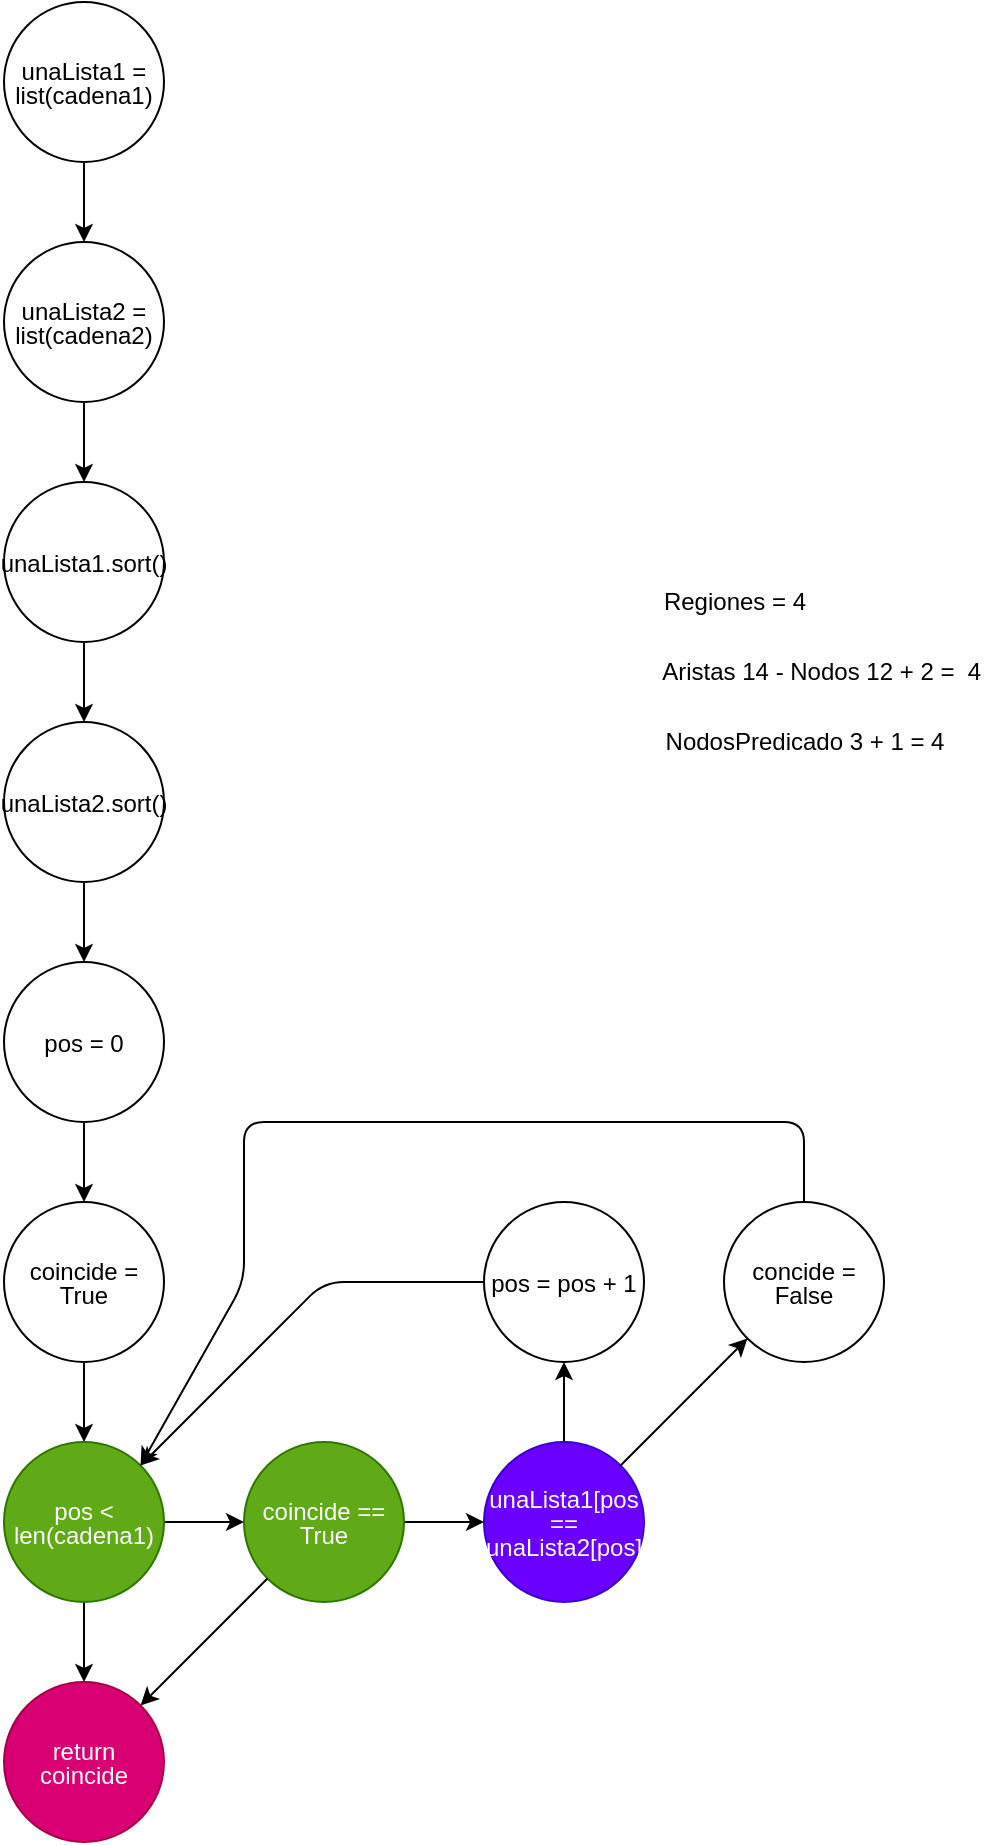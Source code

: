 <mxfile>
    <diagram id="TxKtHsXFtKPUUg_1Wgo5" name="Page-1">
        <mxGraphModel dx="873" dy="636" grid="1" gridSize="10" guides="1" tooltips="1" connect="1" arrows="1" fold="1" page="1" pageScale="1" pageWidth="850" pageHeight="1100" math="0" shadow="0">
            <root>
                <mxCell id="0"/>
                <mxCell id="1" parent="0"/>
                <mxCell id="4" value="" style="edgeStyle=none;html=1;" parent="1" source="2" target="3" edge="1">
                    <mxGeometry relative="1" as="geometry"/>
                </mxCell>
                <mxCell id="2" value="&lt;p style=&quot;line-height: 1&quot;&gt;unaLista1 = list(cadena1)&lt;/p&gt;" style="ellipse;whiteSpace=wrap;html=1;aspect=fixed;" parent="1" vertex="1">
                    <mxGeometry x="40" y="40" width="80" height="80" as="geometry"/>
                </mxCell>
                <mxCell id="26" value="" style="edgeStyle=none;html=1;" parent="1" source="3" target="25" edge="1">
                    <mxGeometry relative="1" as="geometry"/>
                </mxCell>
                <mxCell id="3" value="&lt;p style=&quot;line-height: 1&quot;&gt;unaLista2 = list(cadena2)&lt;/p&gt;" style="ellipse;whiteSpace=wrap;html=1;aspect=fixed;" parent="1" vertex="1">
                    <mxGeometry x="40" y="160" width="80" height="80" as="geometry"/>
                </mxCell>
                <mxCell id="8" value="" style="edgeStyle=none;html=1;" parent="1" source="5" target="6" edge="1">
                    <mxGeometry relative="1" as="geometry"/>
                </mxCell>
                <mxCell id="5" value="&lt;p style=&quot;line-height: 1&quot;&gt;pos = 0&lt;/p&gt;" style="ellipse;whiteSpace=wrap;html=1;aspect=fixed;" parent="1" vertex="1">
                    <mxGeometry x="40" y="520" width="80" height="80" as="geometry"/>
                </mxCell>
                <mxCell id="10" value="" style="edgeStyle=none;html=1;" parent="1" source="6" target="9" edge="1">
                    <mxGeometry relative="1" as="geometry"/>
                </mxCell>
                <mxCell id="6" value="&lt;p style=&quot;line-height: 1&quot;&gt;coincide = True&lt;/p&gt;" style="ellipse;whiteSpace=wrap;html=1;aspect=fixed;" parent="1" vertex="1">
                    <mxGeometry x="40" y="640" width="80" height="80" as="geometry"/>
                </mxCell>
                <mxCell id="12" value="" style="edgeStyle=none;html=1;" parent="1" source="9" target="11" edge="1">
                    <mxGeometry relative="1" as="geometry"/>
                </mxCell>
                <mxCell id="14" value="" style="edgeStyle=none;html=1;" parent="1" source="9" target="13" edge="1">
                    <mxGeometry relative="1" as="geometry"/>
                </mxCell>
                <mxCell id="9" value="&lt;p style=&quot;line-height: 1&quot;&gt;pos &amp;lt; len(cadena1)&lt;/p&gt;" style="ellipse;whiteSpace=wrap;html=1;aspect=fixed;fillColor=#60a917;fontColor=#ffffff;strokeColor=#2D7600;" parent="1" vertex="1">
                    <mxGeometry x="40" y="760" width="80" height="80" as="geometry"/>
                </mxCell>
                <mxCell id="11" value="&lt;p style=&quot;line-height: 1&quot;&gt;return coincide&lt;/p&gt;" style="ellipse;whiteSpace=wrap;html=1;aspect=fixed;fillColor=#d80073;fontColor=#ffffff;strokeColor=#A50040;" parent="1" vertex="1">
                    <mxGeometry x="40" y="880" width="80" height="80" as="geometry"/>
                </mxCell>
                <mxCell id="17" value="" style="edgeStyle=none;html=1;" parent="1" source="13" target="16" edge="1">
                    <mxGeometry relative="1" as="geometry"/>
                </mxCell>
                <mxCell id="13" value="&lt;p style=&quot;line-height: 1&quot;&gt;coincide == True&lt;/p&gt;" style="ellipse;whiteSpace=wrap;html=1;aspect=fixed;fillColor=#60a917;fontColor=#ffffff;strokeColor=#2D7600;" parent="1" vertex="1">
                    <mxGeometry x="160" y="760" width="80" height="80" as="geometry"/>
                </mxCell>
                <mxCell id="15" value="" style="edgeStyle=none;html=1;" parent="1" source="13" target="11" edge="1">
                    <mxGeometry relative="1" as="geometry">
                        <mxPoint x="90" y="850" as="sourcePoint"/>
                        <mxPoint x="90" y="890" as="targetPoint"/>
                    </mxGeometry>
                </mxCell>
                <mxCell id="19" value="" style="edgeStyle=none;html=1;" parent="1" source="16" target="18" edge="1">
                    <mxGeometry relative="1" as="geometry"/>
                </mxCell>
                <mxCell id="16" value="&lt;p style=&quot;line-height: 1&quot;&gt;unaLista1[pos == unaLista2[pos]&lt;/p&gt;" style="ellipse;whiteSpace=wrap;html=1;aspect=fixed;fillColor=#6a00ff;fontColor=#ffffff;strokeColor=#3700CC;" parent="1" vertex="1">
                    <mxGeometry x="280" y="760" width="80" height="80" as="geometry"/>
                </mxCell>
                <mxCell id="18" value="&lt;p style=&quot;line-height: 1&quot;&gt;pos = pos + 1&lt;/p&gt;" style="ellipse;whiteSpace=wrap;html=1;aspect=fixed;" parent="1" vertex="1">
                    <mxGeometry x="280" y="640" width="80" height="80" as="geometry"/>
                </mxCell>
                <mxCell id="20" value="" style="edgeStyle=none;html=1;exitX=0;exitY=0.5;exitDx=0;exitDy=0;entryX=1;entryY=0;entryDx=0;entryDy=0;" parent="1" source="18" target="9" edge="1">
                    <mxGeometry relative="1" as="geometry">
                        <mxPoint x="250" y="810" as="sourcePoint"/>
                        <mxPoint x="290" y="810" as="targetPoint"/>
                        <Array as="points">
                            <mxPoint x="200" y="680"/>
                        </Array>
                    </mxGeometry>
                </mxCell>
                <mxCell id="21" value="&lt;p style=&quot;line-height: 1&quot;&gt;concide = False&lt;/p&gt;" style="ellipse;whiteSpace=wrap;html=1;aspect=fixed;" parent="1" vertex="1">
                    <mxGeometry x="400" y="640" width="80" height="80" as="geometry"/>
                </mxCell>
                <mxCell id="22" value="" style="edgeStyle=none;html=1;entryX=0;entryY=1;entryDx=0;entryDy=0;exitX=1;exitY=0;exitDx=0;exitDy=0;" parent="1" source="16" target="21" edge="1">
                    <mxGeometry relative="1" as="geometry">
                        <mxPoint x="330" y="770" as="sourcePoint"/>
                        <mxPoint x="330" y="730" as="targetPoint"/>
                    </mxGeometry>
                </mxCell>
                <mxCell id="23" value="" style="edgeStyle=none;html=1;entryX=1;entryY=0;entryDx=0;entryDy=0;exitX=0.5;exitY=0;exitDx=0;exitDy=0;" parent="1" source="21" target="9" edge="1">
                    <mxGeometry relative="1" as="geometry">
                        <mxPoint x="358.284" y="781.716" as="sourcePoint"/>
                        <mxPoint x="421.716" y="718.284" as="targetPoint"/>
                        <Array as="points">
                            <mxPoint x="440" y="600"/>
                            <mxPoint x="240" y="600"/>
                            <mxPoint x="160" y="600"/>
                            <mxPoint x="160" y="680"/>
                        </Array>
                    </mxGeometry>
                </mxCell>
                <mxCell id="28" value="" style="edgeStyle=none;html=1;" parent="1" source="24" target="5" edge="1">
                    <mxGeometry relative="1" as="geometry"/>
                </mxCell>
                <mxCell id="24" value="&lt;p style=&quot;line-height: 1&quot;&gt;unaLista2.sort()&lt;/p&gt;" style="ellipse;whiteSpace=wrap;html=1;aspect=fixed;" parent="1" vertex="1">
                    <mxGeometry x="40" y="400" width="80" height="80" as="geometry"/>
                </mxCell>
                <mxCell id="27" value="" style="edgeStyle=none;html=1;" parent="1" source="25" target="24" edge="1">
                    <mxGeometry relative="1" as="geometry"/>
                </mxCell>
                <mxCell id="25" value="&lt;p style=&quot;line-height: 1&quot;&gt;unaLista1.sort()&lt;/p&gt;" style="ellipse;whiteSpace=wrap;html=1;aspect=fixed;" parent="1" vertex="1">
                    <mxGeometry x="40" y="280" width="80" height="80" as="geometry"/>
                </mxCell>
                <mxCell id="29" value="Regiones = 4" style="text;html=1;align=center;verticalAlign=middle;resizable=0;points=[];autosize=1;strokeColor=none;fillColor=none;" vertex="1" parent="1">
                    <mxGeometry x="360" y="330" width="90" height="20" as="geometry"/>
                </mxCell>
                <mxCell id="30" value="Aristas 14 - Nodos 12 + 2 =&amp;nbsp; 4&amp;nbsp;" style="text;html=1;align=center;verticalAlign=middle;resizable=0;points=[];autosize=1;strokeColor=none;fillColor=none;" vertex="1" parent="1">
                    <mxGeometry x="360" y="365" width="180" height="20" as="geometry"/>
                </mxCell>
                <mxCell id="31" value="NodosPredicado 3 + 1 = 4" style="text;html=1;align=center;verticalAlign=middle;resizable=0;points=[];autosize=1;strokeColor=none;fillColor=none;" vertex="1" parent="1">
                    <mxGeometry x="360" y="400" width="160" height="20" as="geometry"/>
                </mxCell>
            </root>
        </mxGraphModel>
    </diagram>
</mxfile>